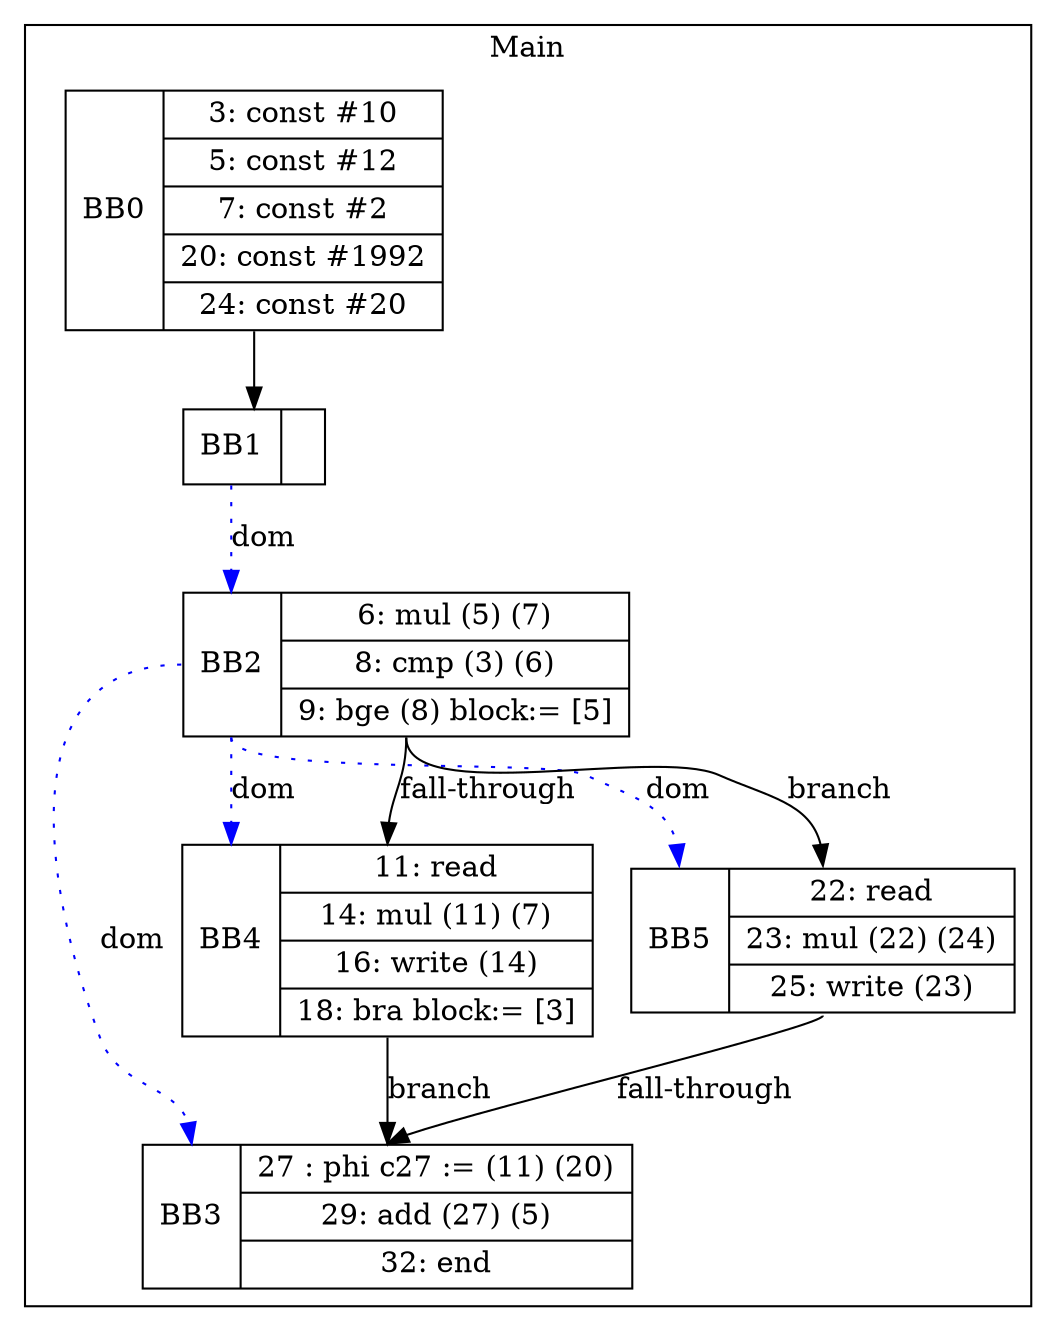 digraph G {
node [shape=record];
subgraph cluster_main{
label = "Main";
BB0 [shape=record, label="<b>BB0|{3: const #10|5: const #12|7: const #2|20: const #1992|24: const #20}"];
BB1 [shape=record, label="<b>BB1|}"];
BB2 [shape=record, label="<b>BB2|{6: mul (5) (7)|8: cmp (3) (6)|9: bge (8) block:= [5]}"];
BB3 [shape=record, label="<b>BB3|{27 : phi c27 := (11) (20)|29: add (27) (5)|32: end}"];
BB4 [shape=record, label="<b>BB4|{11: read|14: mul (11) (7)|16: write (14)|18: bra block:= [3]}"];
BB5 [shape=record, label="<b>BB5|{22: read|23: mul (22) (24)|25: write (23)}"];
}
BB0:s -> BB1:n ;
BB2:b -> BB3:b [color=blue, style=dotted, label="dom"];
BB2:b -> BB4:b [color=blue, style=dotted, label="dom"];
BB1:b -> BB2:b [color=blue, style=dotted, label="dom"];
BB2:b -> BB5:b [color=blue, style=dotted, label="dom"];
BB2:s -> BB5:n [label="branch"];
BB4:s -> BB3:n [label="branch"];
BB5:s -> BB3:n [label="fall-through"];
BB2:s -> BB4:n [label="fall-through"];
}
